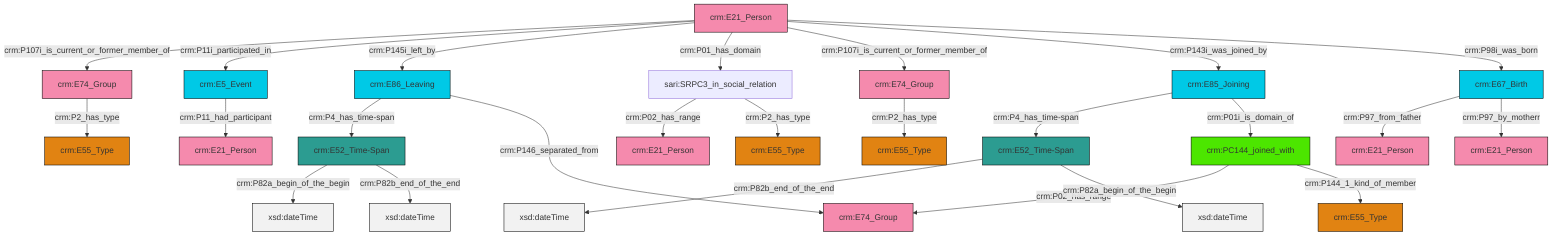 graph TD
classDef Literal fill:#f2f2f2,stroke:#000000;
classDef CRM_Entity fill:#FFFFFF,stroke:#000000;
classDef Temporal_Entity fill:#00C9E6, stroke:#000000;
classDef Type fill:#E18312, stroke:#000000;
classDef Time-Span fill:#2C9C91, stroke:#000000;
classDef Appellation fill:#FFEB7F, stroke:#000000;
classDef Place fill:#008836, stroke:#000000;
classDef Persistent_Item fill:#B266B2, stroke:#000000;
classDef Conceptual_Object fill:#FFD700, stroke:#000000;
classDef Physical_Thing fill:#D2B48C, stroke:#000000;
classDef Actor fill:#f58aad, stroke:#000000;
classDef PC_Classes fill:#4ce600, stroke:#000000;
classDef Multi fill:#cccccc,stroke:#000000;

12["crm:E52_Time-Span"]:::Time-Span -->|crm:P82a_begin_of_the_begin| 13[xsd:dateTime]:::Literal
14["crm:E21_Person"]:::Actor -->|crm:P107i_is_current_or_former_member_of| 0["crm:E74_Group"]:::Actor
12["crm:E52_Time-Span"]:::Time-Span -->|crm:P82b_end_of_the_end| 19[xsd:dateTime]:::Literal
10["crm:E74_Group"]:::Actor -->|crm:P2_has_type| 22["crm:E55_Type"]:::Type
23["crm:E67_Birth"]:::Temporal_Entity -->|crm:P97_from_father| 2["crm:E21_Person"]:::Actor
24["crm:E52_Time-Span"]:::Time-Span -->|crm:P82b_end_of_the_end| 25[xsd:dateTime]:::Literal
14["crm:E21_Person"]:::Actor -->|crm:P11i_participated_in| 26["crm:E5_Event"]:::Temporal_Entity
0["crm:E74_Group"]:::Actor -->|crm:P2_has_type| 27["crm:E55_Type"]:::Type
6["crm:E85_Joining"]:::Temporal_Entity -->|crm:P4_has_time-span| 24["crm:E52_Time-Span"]:::Time-Span
28["crm:PC144_joined_with"]:::PC_Classes -->|crm:P02_has_range| 17["crm:E74_Group"]:::Actor
8["crm:E86_Leaving"]:::Temporal_Entity -->|crm:P4_has_time-span| 12["crm:E52_Time-Span"]:::Time-Span
28["crm:PC144_joined_with"]:::PC_Classes -->|crm:P144_1_kind_of_member| 15["crm:E55_Type"]:::Type
14["crm:E21_Person"]:::Actor -->|crm:P145i_left_by| 8["crm:E86_Leaving"]:::Temporal_Entity
33["sari:SRPC3_in_social_relation"]:::Default -->|crm:P02_has_range| 20["crm:E21_Person"]:::Actor
23["crm:E67_Birth"]:::Temporal_Entity -->|crm:P97_by_motherr| 4["crm:E21_Person"]:::Actor
33["sari:SRPC3_in_social_relation"]:::Default -->|crm:P2_has_type| 36["crm:E55_Type"]:::Type
14["crm:E21_Person"]:::Actor -->|crm:P01_has_domain| 33["sari:SRPC3_in_social_relation"]:::Default
24["crm:E52_Time-Span"]:::Time-Span -->|crm:P82a_begin_of_the_begin| 38[xsd:dateTime]:::Literal
14["crm:E21_Person"]:::Actor -->|crm:P107i_is_current_or_former_member_of| 10["crm:E74_Group"]:::Actor
6["crm:E85_Joining"]:::Temporal_Entity -->|crm:P01i_is_domain_of| 28["crm:PC144_joined_with"]:::PC_Classes
8["crm:E86_Leaving"]:::Temporal_Entity -->|crm:P146_separated_from| 17["crm:E74_Group"]:::Actor
26["crm:E5_Event"]:::Temporal_Entity -->|crm:P11_had_participant| 34["crm:E21_Person"]:::Actor
14["crm:E21_Person"]:::Actor -->|crm:P143i_was_joined_by| 6["crm:E85_Joining"]:::Temporal_Entity
14["crm:E21_Person"]:::Actor -->|crm:P98i_was_born| 23["crm:E67_Birth"]:::Temporal_Entity